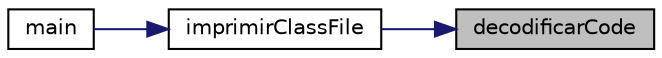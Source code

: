 digraph "decodificarCode"
{
 // LATEX_PDF_SIZE
  edge [fontname="Helvetica",fontsize="10",labelfontname="Helvetica",labelfontsize="10"];
  node [fontname="Helvetica",fontsize="10",shape=record];
  rankdir="RL";
  Node1 [label="decodificarCode",height=0.2,width=0.4,color="black", fillcolor="grey75", style="filled", fontcolor="black",tooltip="Função para decodificar o atributo Code de um método."];
  Node1 -> Node2 [dir="back",color="midnightblue",fontsize="10",style="solid",fontname="Helvetica"];
  Node2 [label="imprimirClassFile",height=0.2,width=0.4,color="black", fillcolor="white", style="filled",URL="$leitor_8c.html#a08eb19cb2eaa414dc427e87098c7d84d",tooltip="Função para imprimir um arquivo .class lido."];
  Node2 -> Node3 [dir="back",color="midnightblue",fontsize="10",style="solid",fontname="Helvetica"];
  Node3 [label="main",height=0.2,width=0.4,color="black", fillcolor="white", style="filled",URL="$main_8c.html#abf9e6b7e6f15df4b525a2e7705ba3089",tooltip="Função main do programa."];
}
